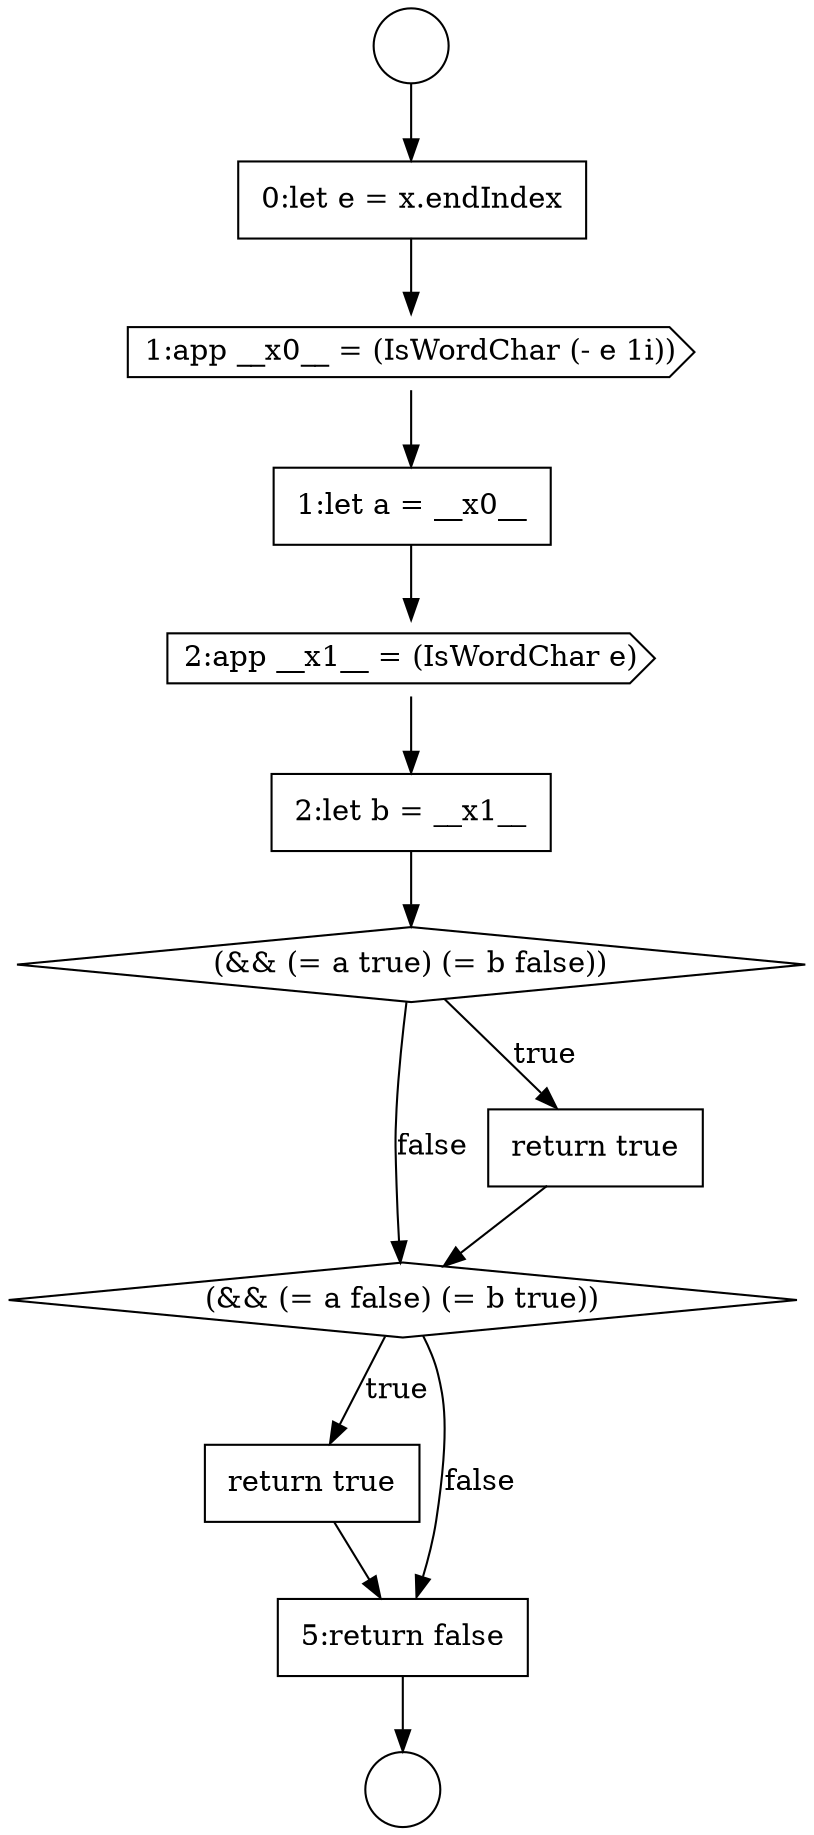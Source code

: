 digraph {
  node12319 [shape=none, margin=0, label=<<font color="black">
    <table border="0" cellborder="1" cellspacing="0" cellpadding="10">
      <tr><td align="left">return true</td></tr>
    </table>
  </font>> color="black" fillcolor="white" style=filled]
  node12314 [shape=cds, label=<<font color="black">2:app __x1__ = (IsWordChar e)</font>> color="black" fillcolor="white" style=filled]
  node12310 [shape=circle label=" " color="black" fillcolor="white" style=filled]
  node12318 [shape=diamond, label=<<font color="black">(&amp;&amp; (= a false) (= b true))</font>> color="black" fillcolor="white" style=filled]
  node12317 [shape=none, margin=0, label=<<font color="black">
    <table border="0" cellborder="1" cellspacing="0" cellpadding="10">
      <tr><td align="left">return true</td></tr>
    </table>
  </font>> color="black" fillcolor="white" style=filled]
  node12309 [shape=circle label=" " color="black" fillcolor="white" style=filled]
  node12313 [shape=none, margin=0, label=<<font color="black">
    <table border="0" cellborder="1" cellspacing="0" cellpadding="10">
      <tr><td align="left">1:let a = __x0__</td></tr>
    </table>
  </font>> color="black" fillcolor="white" style=filled]
  node12316 [shape=diamond, label=<<font color="black">(&amp;&amp; (= a true) (= b false))</font>> color="black" fillcolor="white" style=filled]
  node12311 [shape=none, margin=0, label=<<font color="black">
    <table border="0" cellborder="1" cellspacing="0" cellpadding="10">
      <tr><td align="left">0:let e = x.endIndex</td></tr>
    </table>
  </font>> color="black" fillcolor="white" style=filled]
  node12315 [shape=none, margin=0, label=<<font color="black">
    <table border="0" cellborder="1" cellspacing="0" cellpadding="10">
      <tr><td align="left">2:let b = __x1__</td></tr>
    </table>
  </font>> color="black" fillcolor="white" style=filled]
  node12312 [shape=cds, label=<<font color="black">1:app __x0__ = (IsWordChar (- e 1i))</font>> color="black" fillcolor="white" style=filled]
  node12320 [shape=none, margin=0, label=<<font color="black">
    <table border="0" cellborder="1" cellspacing="0" cellpadding="10">
      <tr><td align="left">5:return false</td></tr>
    </table>
  </font>> color="black" fillcolor="white" style=filled]
  node12313 -> node12314 [ color="black"]
  node12311 -> node12312 [ color="black"]
  node12309 -> node12311 [ color="black"]
  node12312 -> node12313 [ color="black"]
  node12315 -> node12316 [ color="black"]
  node12320 -> node12310 [ color="black"]
  node12318 -> node12319 [label=<<font color="black">true</font>> color="black"]
  node12318 -> node12320 [label=<<font color="black">false</font>> color="black"]
  node12316 -> node12317 [label=<<font color="black">true</font>> color="black"]
  node12316 -> node12318 [label=<<font color="black">false</font>> color="black"]
  node12319 -> node12320 [ color="black"]
  node12317 -> node12318 [ color="black"]
  node12314 -> node12315 [ color="black"]
}
